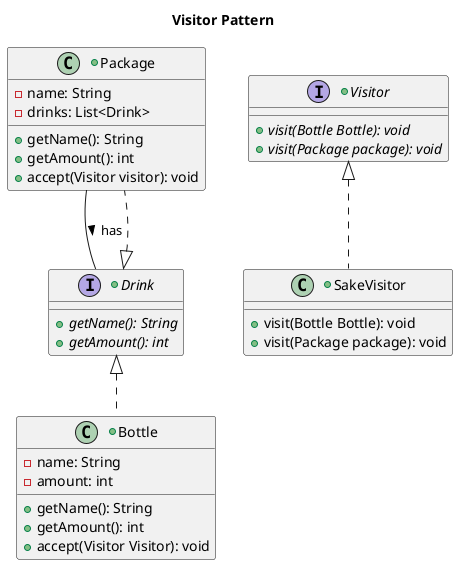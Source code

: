 @startuml
title Visitor Pattern

Package -- Drink:> has

+interface Drink {
    + {abstract}getName(): String
    + {abstract}getAmount(): int
}

+class Bottle implements Drink {
    - name: String
    - amount: int
    + getName(): String
    + getAmount(): int
    + accept(Visitor Visitor): void
}

+class Package implements Drink {
    - name: String
    - drinks: List<Drink>
    + getName(): String
    + getAmount(): int
    + accept(Visitor visitor): void
}

+interface Visitor {
    + {abstract}visit(Bottle Bottle): void
    + {abstract}visit(Package package): void
}

+class SakeVisitor implements Visitor {
    + visit(Bottle Bottle): void
    + visit(Package package): void
}


@enduml